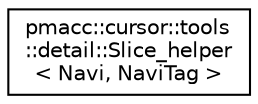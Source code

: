 digraph "Graphical Class Hierarchy"
{
 // LATEX_PDF_SIZE
  edge [fontname="Helvetica",fontsize="10",labelfontname="Helvetica",labelfontsize="10"];
  node [fontname="Helvetica",fontsize="10",shape=record];
  rankdir="LR";
  Node0 [label="pmacc::cursor::tools\l::detail::Slice_helper\l\< Navi, NaviTag \>",height=0.2,width=0.4,color="black", fillcolor="white", style="filled",URL="$structpmacc_1_1cursor_1_1tools_1_1detail_1_1_slice__helper.html",tooltip=" "];
}

